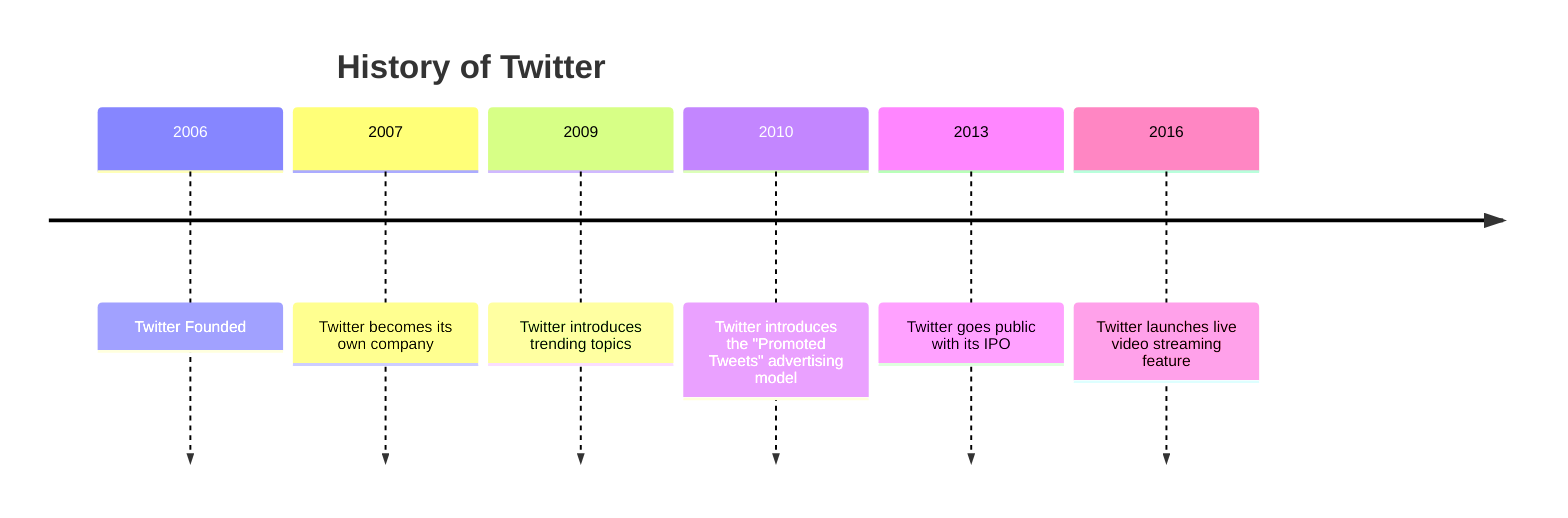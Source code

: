 timeline
    title History of Twitter
    2006: Twitter Founded
    2007: Twitter becomes its own company
    2009: Twitter introduces trending topics
    2010: Twitter introduces the "Promoted Tweets" advertising model
    2013: Twitter goes public with its IPO
    2016: Twitter launches live video streaming feature